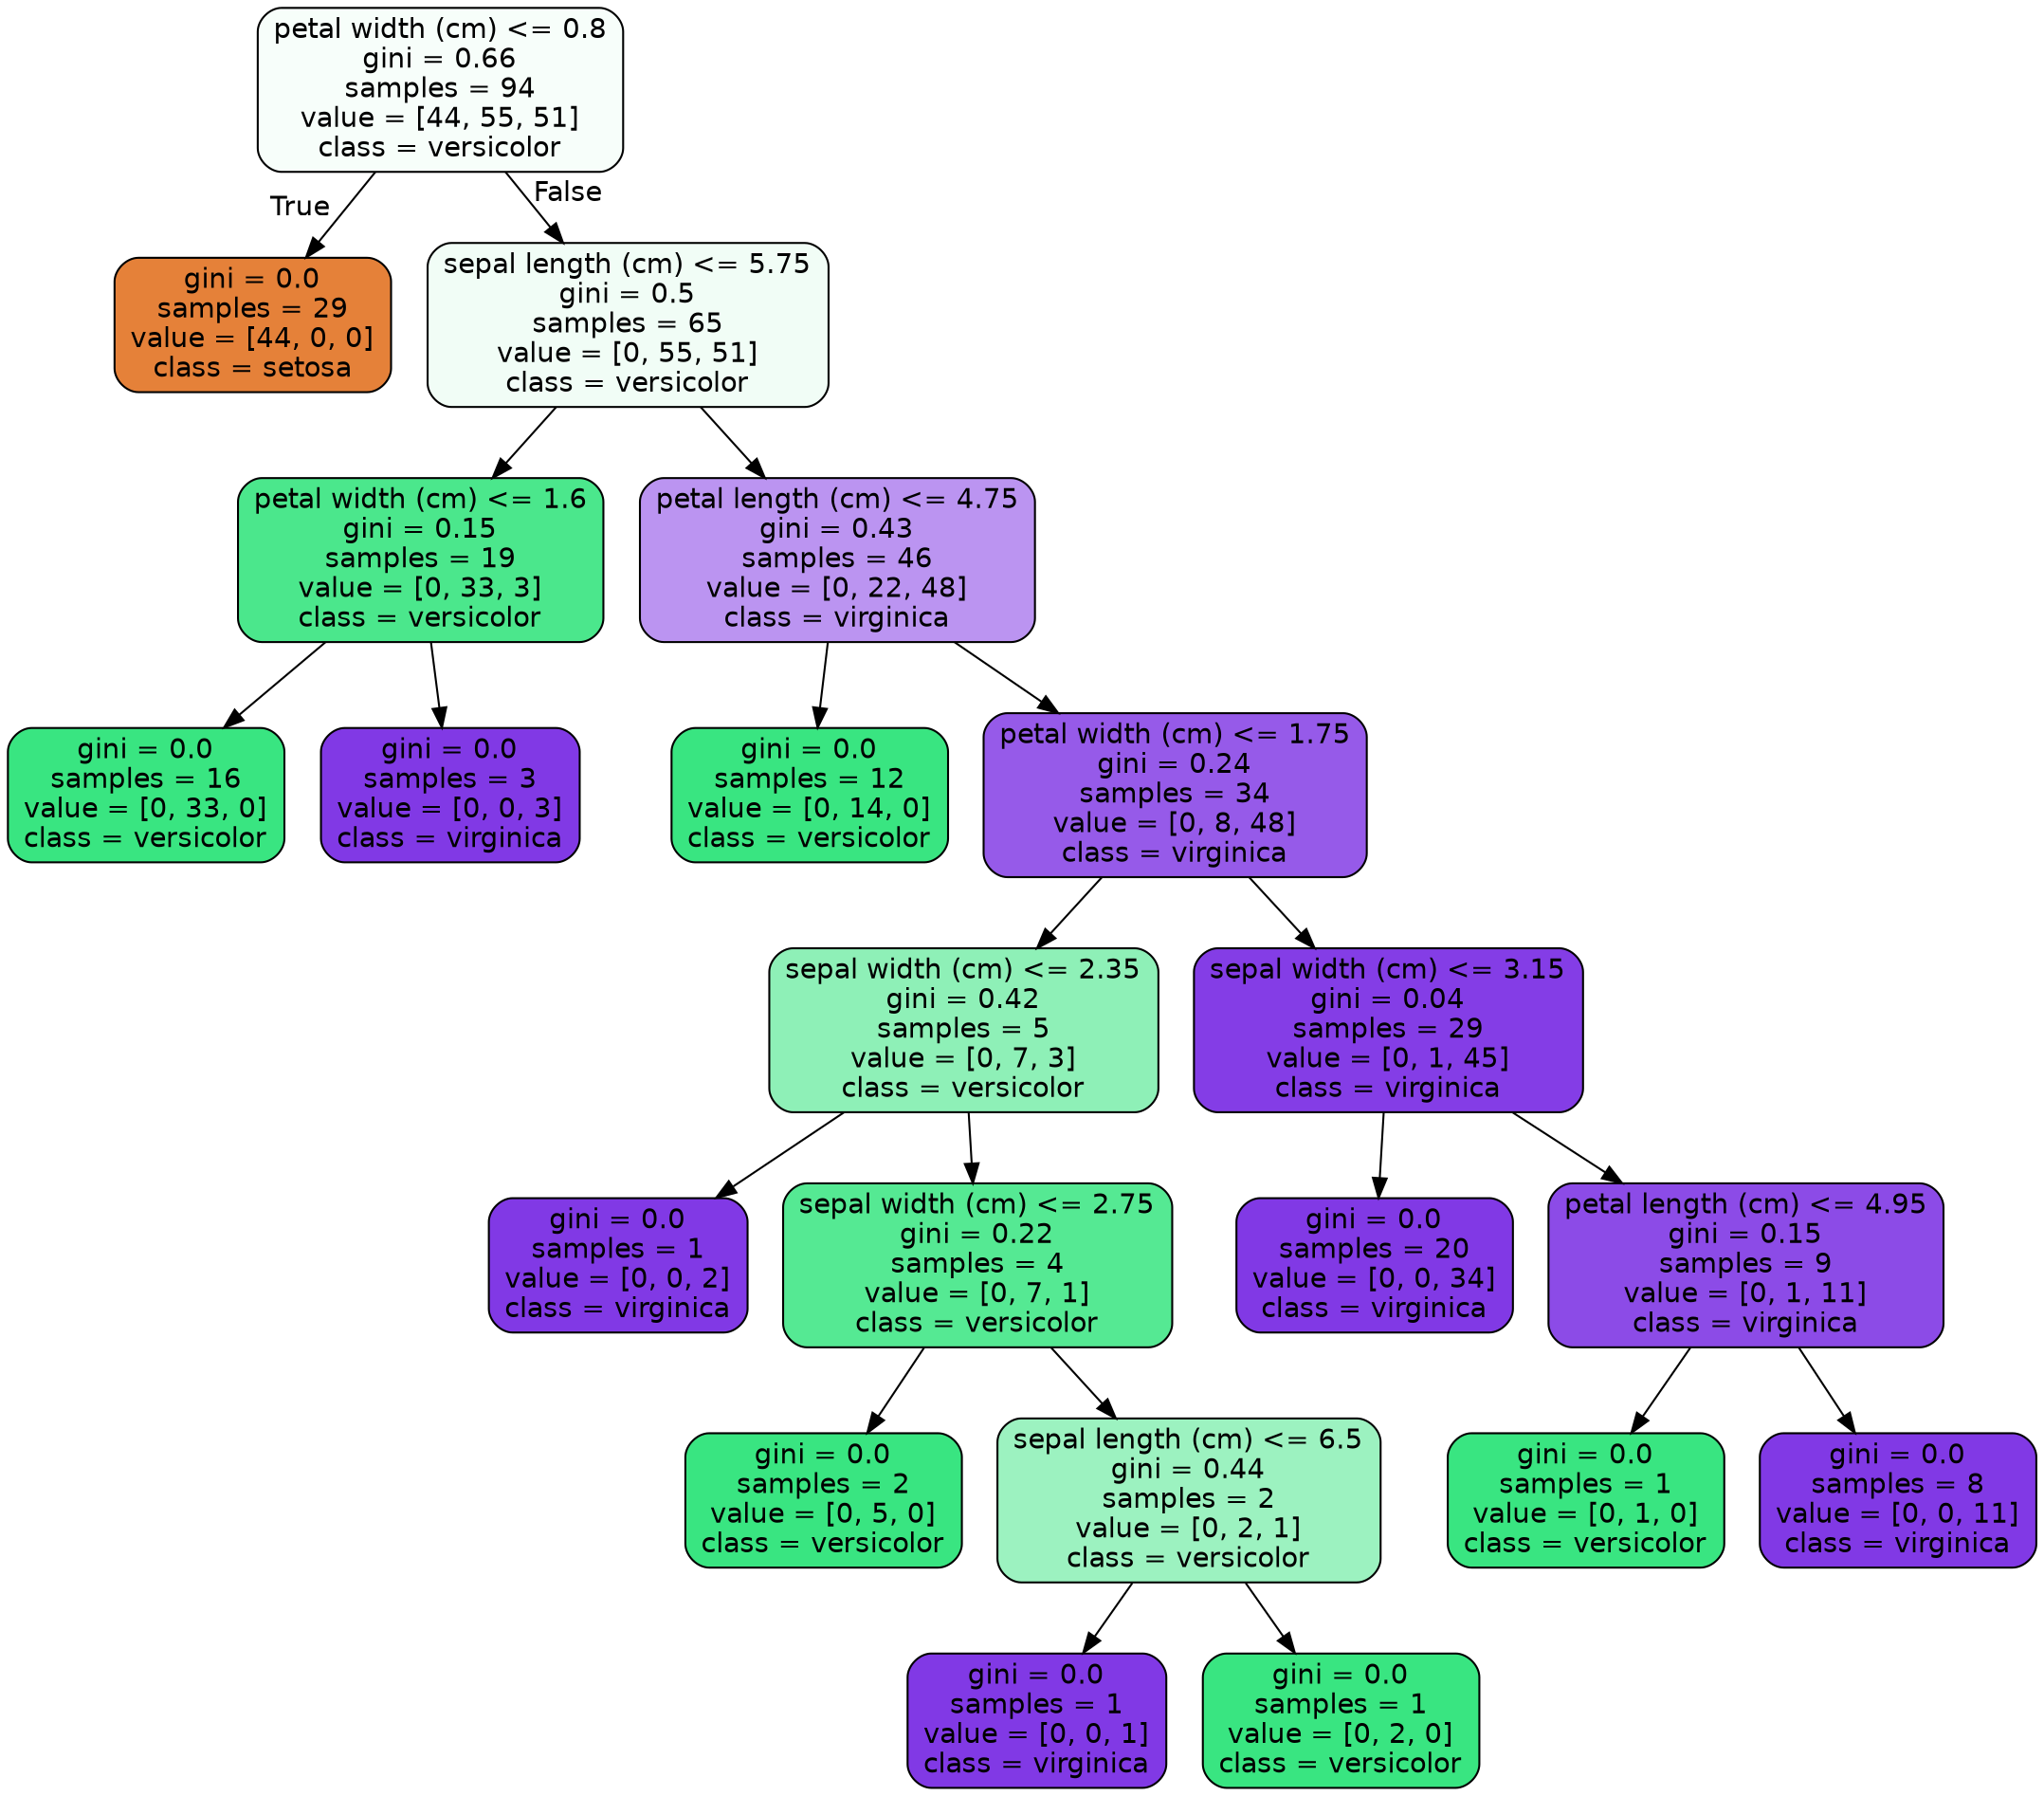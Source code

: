 digraph Tree {
node [shape=box, style="filled, rounded", color="black", fontname=helvetica] ;
edge [fontname=helvetica] ;
0 [label="petal width (cm) <= 0.8\ngini = 0.66\nsamples = 94\nvalue = [44, 55, 51]\nclass = versicolor", fillcolor="#f7fefa"] ;
1 [label="gini = 0.0\nsamples = 29\nvalue = [44, 0, 0]\nclass = setosa", fillcolor="#e58139"] ;
0 -> 1 [labeldistance=2.5, labelangle=45, headlabel="True"] ;
2 [label="sepal length (cm) <= 5.75\ngini = 0.5\nsamples = 65\nvalue = [0, 55, 51]\nclass = versicolor", fillcolor="#f1fdf6"] ;
0 -> 2 [labeldistance=2.5, labelangle=-45, headlabel="False"] ;
3 [label="petal width (cm) <= 1.6\ngini = 0.15\nsamples = 19\nvalue = [0, 33, 3]\nclass = versicolor", fillcolor="#4be78c"] ;
2 -> 3 ;
4 [label="gini = 0.0\nsamples = 16\nvalue = [0, 33, 0]\nclass = versicolor", fillcolor="#39e581"] ;
3 -> 4 ;
5 [label="gini = 0.0\nsamples = 3\nvalue = [0, 0, 3]\nclass = virginica", fillcolor="#8139e5"] ;
3 -> 5 ;
6 [label="petal length (cm) <= 4.75\ngini = 0.43\nsamples = 46\nvalue = [0, 22, 48]\nclass = virginica", fillcolor="#bb94f1"] ;
2 -> 6 ;
7 [label="gini = 0.0\nsamples = 12\nvalue = [0, 14, 0]\nclass = versicolor", fillcolor="#39e581"] ;
6 -> 7 ;
8 [label="petal width (cm) <= 1.75\ngini = 0.24\nsamples = 34\nvalue = [0, 8, 48]\nclass = virginica", fillcolor="#965ae9"] ;
6 -> 8 ;
9 [label="sepal width (cm) <= 2.35\ngini = 0.42\nsamples = 5\nvalue = [0, 7, 3]\nclass = versicolor", fillcolor="#8ef0b7"] ;
8 -> 9 ;
10 [label="gini = 0.0\nsamples = 1\nvalue = [0, 0, 2]\nclass = virginica", fillcolor="#8139e5"] ;
9 -> 10 ;
11 [label="sepal width (cm) <= 2.75\ngini = 0.22\nsamples = 4\nvalue = [0, 7, 1]\nclass = versicolor", fillcolor="#55e993"] ;
9 -> 11 ;
12 [label="gini = 0.0\nsamples = 2\nvalue = [0, 5, 0]\nclass = versicolor", fillcolor="#39e581"] ;
11 -> 12 ;
13 [label="sepal length (cm) <= 6.5\ngini = 0.44\nsamples = 2\nvalue = [0, 2, 1]\nclass = versicolor", fillcolor="#9cf2c0"] ;
11 -> 13 ;
14 [label="gini = 0.0\nsamples = 1\nvalue = [0, 0, 1]\nclass = virginica", fillcolor="#8139e5"] ;
13 -> 14 ;
15 [label="gini = 0.0\nsamples = 1\nvalue = [0, 2, 0]\nclass = versicolor", fillcolor="#39e581"] ;
13 -> 15 ;
16 [label="sepal width (cm) <= 3.15\ngini = 0.04\nsamples = 29\nvalue = [0, 1, 45]\nclass = virginica", fillcolor="#843de6"] ;
8 -> 16 ;
17 [label="gini = 0.0\nsamples = 20\nvalue = [0, 0, 34]\nclass = virginica", fillcolor="#8139e5"] ;
16 -> 17 ;
18 [label="petal length (cm) <= 4.95\ngini = 0.15\nsamples = 9\nvalue = [0, 1, 11]\nclass = virginica", fillcolor="#8c4be7"] ;
16 -> 18 ;
19 [label="gini = 0.0\nsamples = 1\nvalue = [0, 1, 0]\nclass = versicolor", fillcolor="#39e581"] ;
18 -> 19 ;
20 [label="gini = 0.0\nsamples = 8\nvalue = [0, 0, 11]\nclass = virginica", fillcolor="#8139e5"] ;
18 -> 20 ;
}